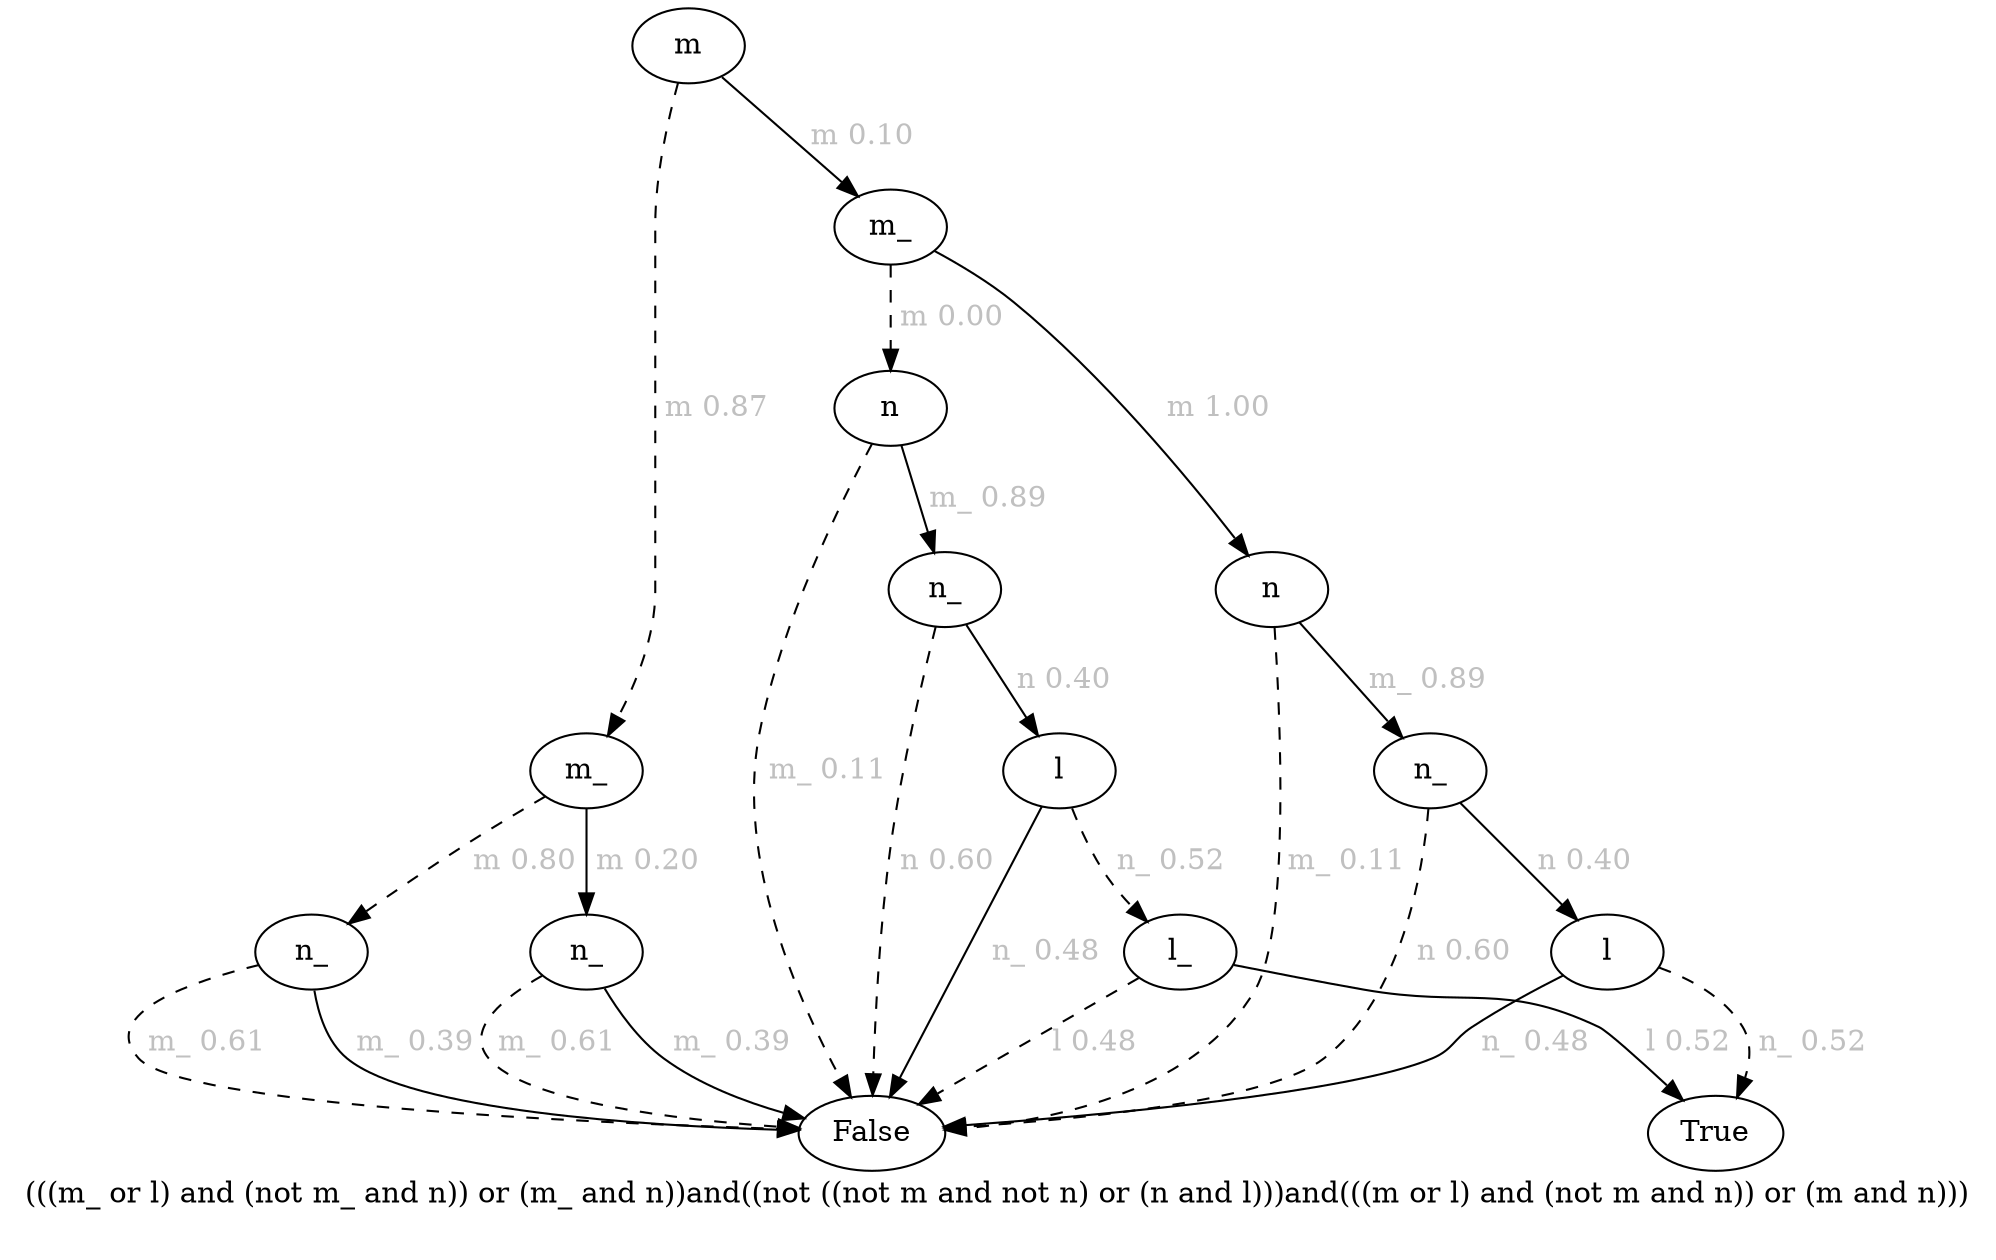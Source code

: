 digraph{
label="(((m_ or l) and (not m_ and n)) or (m_ and n))and((not ((not m and not n) or (n and l)))and(((m or l) and (not m and n)) or (m and n)))\n\n"
1697950701424[label=m]1697950696624[label="m_"]
1697950701424 -> 1697950696624[style=dashed label=" m 0.87\n" fontcolor = gray]
1697950941584[label="n_"]
1697950696624 -> 1697950941584[style=dashed label=" m 0.80\n" fontcolor = gray]
1697950701744[label="False"]
1697950941584 -> 1697950701744[style=dashed label=" m_ 0.61\n" fontcolor = gray]
1697950701744[label="False"]
1697950941584 -> 1697950701744 [label=" m_ 0.39\n" fontcolor = gray]
1697950943344[label="n_"]
1697950696624 -> 1697950943344 [label=" m 0.20\n" fontcolor = gray]
1697950701744[label="False"]
1697950943344 -> 1697950701744[style=dashed label=" m_ 0.61\n" fontcolor = gray]
1697950701744[label="False"]
1697950943344 -> 1697950701744 [label=" m_ 0.39\n" fontcolor = gray]
1697950708304[label="m_"]
1697950701424 -> 1697950708304 [label=" m 0.10\n" fontcolor = gray]
1697950944304[label="n"]
1697950708304 -> 1697950944304[style=dashed label=" m 0.00\n" fontcolor = gray]
1697950701744[label="False"]
1697950944304 -> 1697950701744[style=dashed label=" m_ 0.11\n" fontcolor = gray]
1697950944944[label="n_"]
1697950944304 -> 1697950944944 [label=" m_ 0.89\n" fontcolor = gray]
1697950701744[label="False"]
1697950944944 -> 1697950701744[style=dashed label=" n 0.60\n" fontcolor = gray]
1697950946224[label="l"]
1697950944944 -> 1697950946224 [label=" n 0.40\n" fontcolor = gray]
1697950946544[label="l_"]
1697950946224 -> 1697950946544[style=dashed label=" n_ 0.52\n" fontcolor = gray]
1697950701744[label="False"]
1697950946544 -> 1697950701744[style=dashed label=" l 0.48\n" fontcolor = gray]
1697950699184[label="True"]
1697950946544 -> 1697950699184 [label=" l 0.52\n" fontcolor = gray]
1697950701744[label="False"]
1697950946224 -> 1697950701744 [label=" n_ 0.48\n" fontcolor = gray]
1697950944464[label="n"]
1697950708304 -> 1697950944464 [label=" m 1.00\n" fontcolor = gray]
1697950701744[label="False"]
1697950944464 -> 1697950701744[style=dashed label=" m_ 0.11\n" fontcolor = gray]
1697950947824[label="n_"]
1697950944464 -> 1697950947824 [label=" m_ 0.89\n" fontcolor = gray]
1697950701744[label="False"]
1697950947824 -> 1697950701744[style=dashed label=" n 0.60\n" fontcolor = gray]
1697950948624[label="l"]
1697950947824 -> 1697950948624 [label=" n 0.40\n" fontcolor = gray]
1697950699184[label="True"]
1697950948624 -> 1697950699184[style=dashed label=" n_ 0.52\n" fontcolor = gray]
1697950701744[label="False"]
1697950948624 -> 1697950701744 [label=" n_ 0.48\n" fontcolor = gray]
}